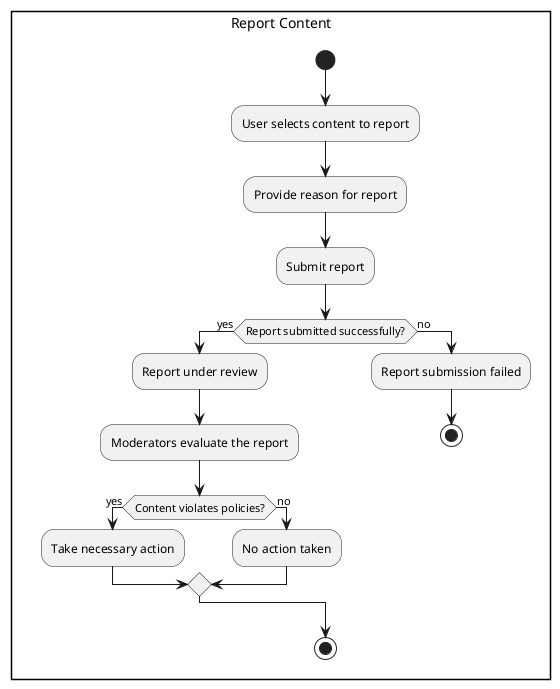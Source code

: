 @startuml Report Content

rectangle "Report Content"{
    start
  :User selects content to report;
  :Provide reason for report;
  :Submit report;
  if (Report submitted successfully?) then (yes)
    :Report under review;
    :Moderators evaluate the report;
    if (Content violates policies?) then (yes)
      :Take necessary action;
    else (no)
      :No action taken;
    endif
  else (no)
    :Report submission failed;
    stop
  endif
  stop
}


@enduml
